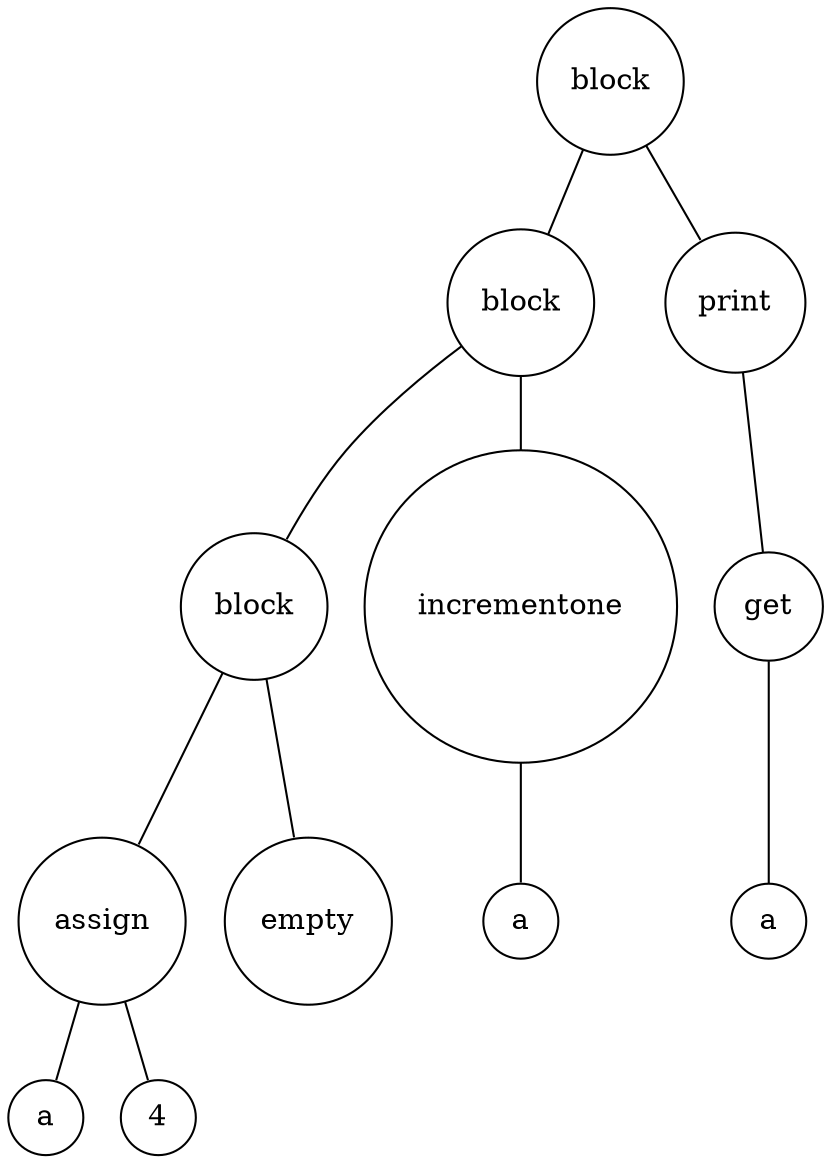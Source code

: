 digraph {
	node [shape=circle]
	"43d02e30-f222-4144-b0c2-b50970b63885" [label=block]
	"dad6ab9d-c6da-48e8-88fb-c9929fb5c064" [label=block]
	"0ab5a544-8506-45c7-ac82-ba5473f0fa28" [label=block]
	"8439ec1f-fbb6-4bc4-b63a-930aa7c676b8" [label=assign]
	"1ef9f613-aeca-42be-9601-3f703dae4ed4" [label=a]
	"8439ec1f-fbb6-4bc4-b63a-930aa7c676b8" -> "1ef9f613-aeca-42be-9601-3f703dae4ed4" [arrowsize=0]
	"2b0b8108-3820-467b-b211-2f4c9ee72ea9" [label=4]
	"8439ec1f-fbb6-4bc4-b63a-930aa7c676b8" -> "2b0b8108-3820-467b-b211-2f4c9ee72ea9" [arrowsize=0]
	"0ab5a544-8506-45c7-ac82-ba5473f0fa28" -> "8439ec1f-fbb6-4bc4-b63a-930aa7c676b8" [arrowsize=0]
	"eae936c7-7795-4b6d-9eaa-8d90a8c4183f" [label=empty]
	"0ab5a544-8506-45c7-ac82-ba5473f0fa28" -> "eae936c7-7795-4b6d-9eaa-8d90a8c4183f" [arrowsize=0]
	"dad6ab9d-c6da-48e8-88fb-c9929fb5c064" -> "0ab5a544-8506-45c7-ac82-ba5473f0fa28" [arrowsize=0]
	"8da0f4d9-b427-4543-ae17-777fac43f471" [label=incrementone]
	"b2c37bd5-d532-4d73-9692-48b46d508bb0" [label=a]
	"8da0f4d9-b427-4543-ae17-777fac43f471" -> "b2c37bd5-d532-4d73-9692-48b46d508bb0" [arrowsize=0]
	"dad6ab9d-c6da-48e8-88fb-c9929fb5c064" -> "8da0f4d9-b427-4543-ae17-777fac43f471" [arrowsize=0]
	"43d02e30-f222-4144-b0c2-b50970b63885" -> "dad6ab9d-c6da-48e8-88fb-c9929fb5c064" [arrowsize=0]
	"fbb3706d-9aec-4565-89ab-52a6e3df6942" [label=print]
	"2f76b657-e340-4e64-be67-f7d590da18ad" [label=get]
	"152d6580-8741-4a42-b597-c74460248828" [label=a]
	"2f76b657-e340-4e64-be67-f7d590da18ad" -> "152d6580-8741-4a42-b597-c74460248828" [arrowsize=0]
	"fbb3706d-9aec-4565-89ab-52a6e3df6942" -> "2f76b657-e340-4e64-be67-f7d590da18ad" [arrowsize=0]
	"43d02e30-f222-4144-b0c2-b50970b63885" -> "fbb3706d-9aec-4565-89ab-52a6e3df6942" [arrowsize=0]
}
